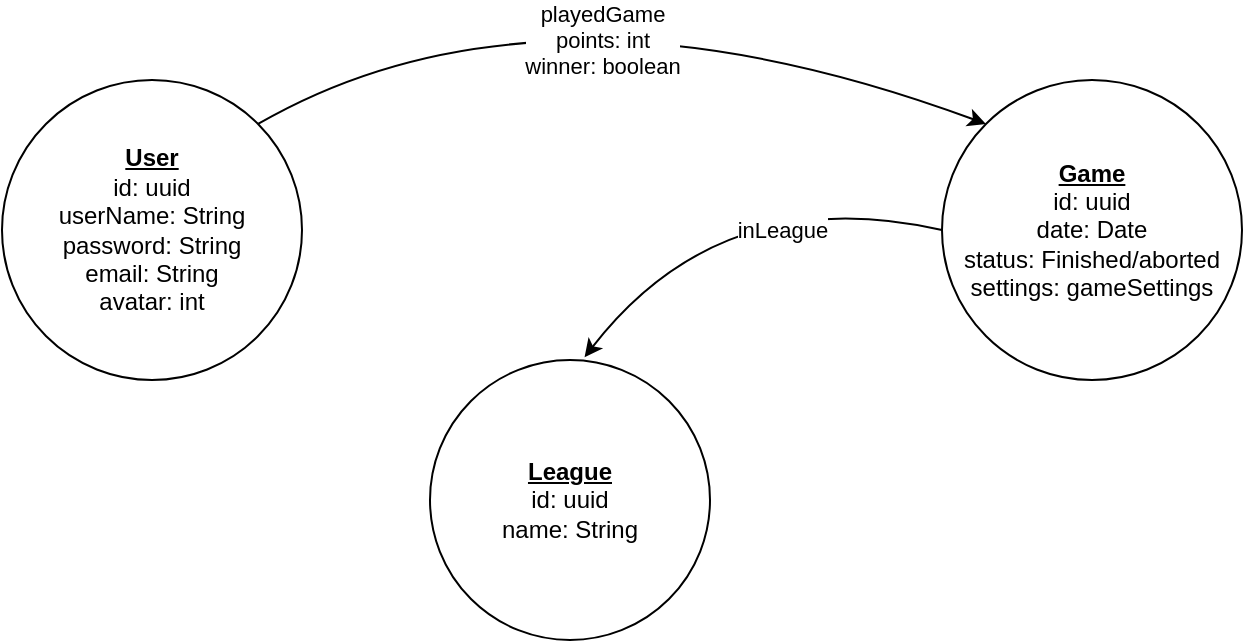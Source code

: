 <mxfile version="14.0.3" type="github" pages="2">
  <diagram id="06YiXvvxvD93IUthj2dQ" name="simple version">
    <mxGraphModel dx="1422" dy="827" grid="1" gridSize="10" guides="1" tooltips="1" connect="1" arrows="1" fold="1" page="1" pageScale="1" pageWidth="827" pageHeight="1169" math="0" shadow="0">
      <root>
        <mxCell id="0" />
        <mxCell id="1" parent="0" />
        <mxCell id="hlqRaPhQaMiVC_JoWC2D-1" value="&lt;u style=&quot;font-weight: bold&quot;&gt;User&lt;/u&gt;&lt;br&gt;id: uuid&lt;br&gt;userName: String&lt;br&gt;password: String&lt;br&gt;email: String&lt;br&gt;avatar: int" style="ellipse;whiteSpace=wrap;html=1;aspect=fixed;" parent="1" vertex="1">
          <mxGeometry x="60" y="170" width="150" height="150" as="geometry" />
        </mxCell>
        <mxCell id="hlqRaPhQaMiVC_JoWC2D-2" value="&lt;u&gt;&lt;b&gt;Game&lt;/b&gt;&lt;/u&gt;&lt;br&gt;id: uuid&lt;br&gt;date: Date&lt;br&gt;status: Finished/aborted&lt;br&gt;settings: gameSettings" style="ellipse;whiteSpace=wrap;html=1;aspect=fixed;" parent="1" vertex="1">
          <mxGeometry x="530" y="170" width="150" height="150" as="geometry" />
        </mxCell>
        <mxCell id="hlqRaPhQaMiVC_JoWC2D-5" value="" style="curved=1;endArrow=classic;html=1;exitX=1;exitY=0;exitDx=0;exitDy=0;entryX=0;entryY=0;entryDx=0;entryDy=0;" parent="1" source="hlqRaPhQaMiVC_JoWC2D-1" target="hlqRaPhQaMiVC_JoWC2D-2" edge="1">
          <mxGeometry width="50" height="50" relative="1" as="geometry">
            <mxPoint x="180" y="200" as="sourcePoint" />
            <mxPoint x="370" y="200" as="targetPoint" />
            <Array as="points">
              <mxPoint x="330" y="110" />
            </Array>
          </mxGeometry>
        </mxCell>
        <mxCell id="hlqRaPhQaMiVC_JoWC2D-6" value="playedGame&lt;br&gt;points: int&lt;br&gt;winner: boolean" style="edgeLabel;html=1;align=center;verticalAlign=middle;resizable=0;points=[];" parent="hlqRaPhQaMiVC_JoWC2D-5" vertex="1" connectable="0">
          <mxGeometry x="0.024" y="-34" relative="1" as="geometry">
            <mxPoint x="3.41" y="-6.06" as="offset" />
          </mxGeometry>
        </mxCell>
        <mxCell id="hlqRaPhQaMiVC_JoWC2D-7" value="&lt;u&gt;&lt;b&gt;League&lt;/b&gt;&lt;/u&gt;&lt;br&gt;id: uuid&lt;br&gt;name: String" style="ellipse;whiteSpace=wrap;html=1;aspect=fixed;" parent="1" vertex="1">
          <mxGeometry x="274" y="310" width="140" height="140" as="geometry" />
        </mxCell>
        <mxCell id="hlqRaPhQaMiVC_JoWC2D-8" value="" style="curved=1;endArrow=classic;html=1;exitX=0;exitY=0.5;exitDx=0;exitDy=0;entryX=0.552;entryY=-0.01;entryDx=0;entryDy=0;entryPerimeter=0;" parent="1" source="hlqRaPhQaMiVC_JoWC2D-2" target="hlqRaPhQaMiVC_JoWC2D-7" edge="1">
          <mxGeometry width="50" height="50" relative="1" as="geometry">
            <mxPoint x="470" y="410" as="sourcePoint" />
            <mxPoint x="660" y="410" as="targetPoint" />
            <Array as="points">
              <mxPoint x="420" y="220" />
            </Array>
          </mxGeometry>
        </mxCell>
        <mxCell id="hlqRaPhQaMiVC_JoWC2D-9" value="inLeague" style="edgeLabel;html=1;align=center;verticalAlign=middle;resizable=0;points=[];" parent="hlqRaPhQaMiVC_JoWC2D-8" vertex="1" connectable="0">
          <mxGeometry x="0.191" y="17" relative="1" as="geometry">
            <mxPoint x="29.43" y="-2" as="offset" />
          </mxGeometry>
        </mxCell>
      </root>
    </mxGraphModel>
  </diagram>
  <diagram name="extended version" id="aNtw5cTRiQmI7jfVZ72B">
    <mxGraphModel dx="981" dy="570" grid="1" gridSize="10" guides="1" tooltips="1" connect="1" arrows="1" fold="1" page="1" pageScale="1" pageWidth="827" pageHeight="1169" math="0" shadow="0">
      <root>
        <mxCell id="B5gCWZih8PqT4H1TR_IA-0" />
        <mxCell id="B5gCWZih8PqT4H1TR_IA-1" parent="B5gCWZih8PqT4H1TR_IA-0" />
        <mxCell id="B5gCWZih8PqT4H1TR_IA-2" value="&lt;u style=&quot;font-weight: bold&quot;&gt;User&lt;/u&gt;&lt;br&gt;id: uuid&lt;br&gt;userName: String&lt;br&gt;password: String&lt;br&gt;email: String&lt;br&gt;avatar: int" style="ellipse;whiteSpace=wrap;html=1;aspect=fixed;" vertex="1" parent="B5gCWZih8PqT4H1TR_IA-1">
          <mxGeometry x="60" y="170" width="150" height="150" as="geometry" />
        </mxCell>
        <mxCell id="B5gCWZih8PqT4H1TR_IA-3" value="&lt;u&gt;&lt;b&gt;Game&lt;/b&gt;&lt;/u&gt;&lt;br&gt;id: uuid&lt;br&gt;date: Date&lt;br&gt;status: Finished/aborted&lt;br&gt;settings: gameSettings" style="ellipse;whiteSpace=wrap;html=1;aspect=fixed;" vertex="1" parent="B5gCWZih8PqT4H1TR_IA-1">
          <mxGeometry x="490" y="150" width="150" height="150" as="geometry" />
        </mxCell>
        <mxCell id="B5gCWZih8PqT4H1TR_IA-4" value="" style="curved=1;endArrow=classic;html=1;exitX=1;exitY=0;exitDx=0;exitDy=0;entryX=0;entryY=0;entryDx=0;entryDy=0;" edge="1" parent="B5gCWZih8PqT4H1TR_IA-1" source="B5gCWZih8PqT4H1TR_IA-2" target="B5gCWZih8PqT4H1TR_IA-3">
          <mxGeometry width="50" height="50" relative="1" as="geometry">
            <mxPoint x="180" y="200" as="sourcePoint" />
            <mxPoint x="370" y="200" as="targetPoint" />
            <Array as="points">
              <mxPoint x="330" y="110" />
            </Array>
          </mxGeometry>
        </mxCell>
        <mxCell id="B5gCWZih8PqT4H1TR_IA-5" value="playedGame&lt;br&gt;points: int" style="edgeLabel;html=1;align=center;verticalAlign=middle;resizable=0;points=[];" vertex="1" connectable="0" parent="B5gCWZih8PqT4H1TR_IA-4">
          <mxGeometry x="0.024" y="-34" relative="1" as="geometry">
            <mxPoint x="3.41" y="-6.06" as="offset" />
          </mxGeometry>
        </mxCell>
        <mxCell id="B5gCWZih8PqT4H1TR_IA-6" value="&lt;u&gt;&lt;b&gt;League&lt;/b&gt;&lt;/u&gt;&lt;br&gt;id: uuid&lt;br&gt;name: String" style="ellipse;whiteSpace=wrap;html=1;aspect=fixed;" vertex="1" parent="B5gCWZih8PqT4H1TR_IA-1">
          <mxGeometry x="274" y="310" width="140" height="140" as="geometry" />
        </mxCell>
        <mxCell id="B5gCWZih8PqT4H1TR_IA-7" value="" style="curved=1;endArrow=classic;html=1;exitX=0;exitY=0.5;exitDx=0;exitDy=0;entryX=0.552;entryY=-0.01;entryDx=0;entryDy=0;entryPerimeter=0;" edge="1" parent="B5gCWZih8PqT4H1TR_IA-1" source="B5gCWZih8PqT4H1TR_IA-3" target="B5gCWZih8PqT4H1TR_IA-6">
          <mxGeometry width="50" height="50" relative="1" as="geometry">
            <mxPoint x="470" y="410" as="sourcePoint" />
            <mxPoint x="660" y="410" as="targetPoint" />
            <Array as="points">
              <mxPoint x="420" y="220" />
            </Array>
          </mxGeometry>
        </mxCell>
        <mxCell id="B5gCWZih8PqT4H1TR_IA-8" value="inLeague" style="edgeLabel;html=1;align=center;verticalAlign=middle;resizable=0;points=[];" vertex="1" connectable="0" parent="B5gCWZih8PqT4H1TR_IA-7">
          <mxGeometry x="0.191" y="17" relative="1" as="geometry">
            <mxPoint x="9.92" y="-15.52" as="offset" />
          </mxGeometry>
        </mxCell>
        <mxCell id="B5gCWZih8PqT4H1TR_IA-9" value="" style="curved=1;endArrow=classic;html=1;exitX=0.991;exitY=0.377;exitDx=0;exitDy=0;exitPerimeter=0;entryX=0.346;entryY=0.015;entryDx=0;entryDy=0;entryPerimeter=0;" edge="1" parent="B5gCWZih8PqT4H1TR_IA-1" source="B5gCWZih8PqT4H1TR_IA-2" target="B5gCWZih8PqT4H1TR_IA-6">
          <mxGeometry width="50" height="50" relative="1" as="geometry">
            <mxPoint x="80" y="390" as="sourcePoint" />
            <mxPoint x="270" y="390" as="targetPoint" />
            <Array as="points">
              <mxPoint x="290" y="230" />
            </Array>
          </mxGeometry>
        </mxCell>
        <mxCell id="B5gCWZih8PqT4H1TR_IA-10" value="owner" style="edgeLabel;html=1;align=center;verticalAlign=middle;resizable=0;points=[];" vertex="1" connectable="0" parent="B5gCWZih8PqT4H1TR_IA-9">
          <mxGeometry x="-0.452" y="-14" relative="1" as="geometry">
            <mxPoint x="15.03" as="offset" />
          </mxGeometry>
        </mxCell>
        <mxCell id="B5gCWZih8PqT4H1TR_IA-11" value="" style="curved=1;endArrow=classic;html=1;exitX=0.5;exitY=1;exitDx=0;exitDy=0;entryX=0;entryY=0.5;entryDx=0;entryDy=0;" edge="1" parent="B5gCWZih8PqT4H1TR_IA-1" source="B5gCWZih8PqT4H1TR_IA-2" target="B5gCWZih8PqT4H1TR_IA-6">
          <mxGeometry width="50" height="50" relative="1" as="geometry">
            <mxPoint x="84" y="420" as="sourcePoint" />
            <mxPoint x="274" y="420" as="targetPoint" />
            <Array as="points">
              <mxPoint x="174" y="370" />
            </Array>
          </mxGeometry>
        </mxCell>
        <mxCell id="B5gCWZih8PqT4H1TR_IA-12" value="memberOf" style="edgeLabel;html=1;align=center;verticalAlign=middle;resizable=0;points=[];" vertex="1" connectable="0" parent="B5gCWZih8PqT4H1TR_IA-11">
          <mxGeometry x="-0.038" y="7" relative="1" as="geometry">
            <mxPoint x="10.17" as="offset" />
          </mxGeometry>
        </mxCell>
        <mxCell id="B5gCWZih8PqT4H1TR_IA-13" value="" style="curved=1;endArrow=classic;html=1;exitX=0;exitY=0.5;exitDx=0;exitDy=0;entryX=0.5;entryY=0;entryDx=0;entryDy=0;" edge="1" parent="B5gCWZih8PqT4H1TR_IA-1" source="B5gCWZih8PqT4H1TR_IA-2" target="B5gCWZih8PqT4H1TR_IA-2">
          <mxGeometry width="50" height="50" relative="1" as="geometry">
            <mxPoint x="30" y="150" as="sourcePoint" />
            <mxPoint x="220" y="150" as="targetPoint" />
            <Array as="points">
              <mxPoint x="20" y="130" />
            </Array>
          </mxGeometry>
        </mxCell>
        <mxCell id="B5gCWZih8PqT4H1TR_IA-14" value="friend" style="edgeLabel;html=1;align=center;verticalAlign=middle;resizable=0;points=[];" vertex="1" connectable="0" parent="B5gCWZih8PqT4H1TR_IA-13">
          <mxGeometry x="0.414" y="-22" relative="1" as="geometry">
            <mxPoint as="offset" />
          </mxGeometry>
        </mxCell>
        <mxCell id="B5gCWZih8PqT4H1TR_IA-15" value="" style="curved=1;endArrow=classic;html=1;exitX=0;exitY=1;exitDx=0;exitDy=0;" edge="1" parent="B5gCWZih8PqT4H1TR_IA-1" source="B5gCWZih8PqT4H1TR_IA-2" target="B5gCWZih8PqT4H1TR_IA-6">
          <mxGeometry width="50" height="50" relative="1" as="geometry">
            <mxPoint x="100" y="540" as="sourcePoint" />
            <mxPoint x="290" y="540" as="targetPoint" />
            <Array as="points">
              <mxPoint x="70" y="430" />
              <mxPoint x="190" y="490" />
            </Array>
          </mxGeometry>
        </mxCell>
        <mxCell id="B5gCWZih8PqT4H1TR_IA-16" value="invitation" style="edgeLabel;html=1;align=center;verticalAlign=middle;resizable=0;points=[];" vertex="1" connectable="0" parent="B5gCWZih8PqT4H1TR_IA-15">
          <mxGeometry x="-0.163" y="11" relative="1" as="geometry">
            <mxPoint x="29.26" y="26.93" as="offset" />
          </mxGeometry>
        </mxCell>
      </root>
    </mxGraphModel>
  </diagram>
</mxfile>
